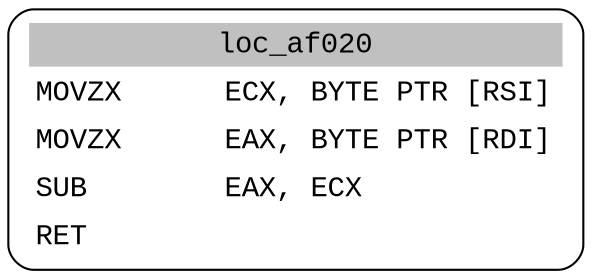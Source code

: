 digraph asm_graph {
1941 [
shape="Mrecord" fontname="Courier New"label =<<table border="0" cellborder="0" cellpadding="3"><tr><td align="center" colspan="2" bgcolor="grey">loc_af020</td></tr><tr><td align="left">MOVZX      ECX, BYTE PTR [RSI]</td></tr><tr><td align="left">MOVZX      EAX, BYTE PTR [RDI]</td></tr><tr><td align="left">SUB        EAX, ECX</td></tr><tr><td align="left">RET        </td></tr></table>> ];
}